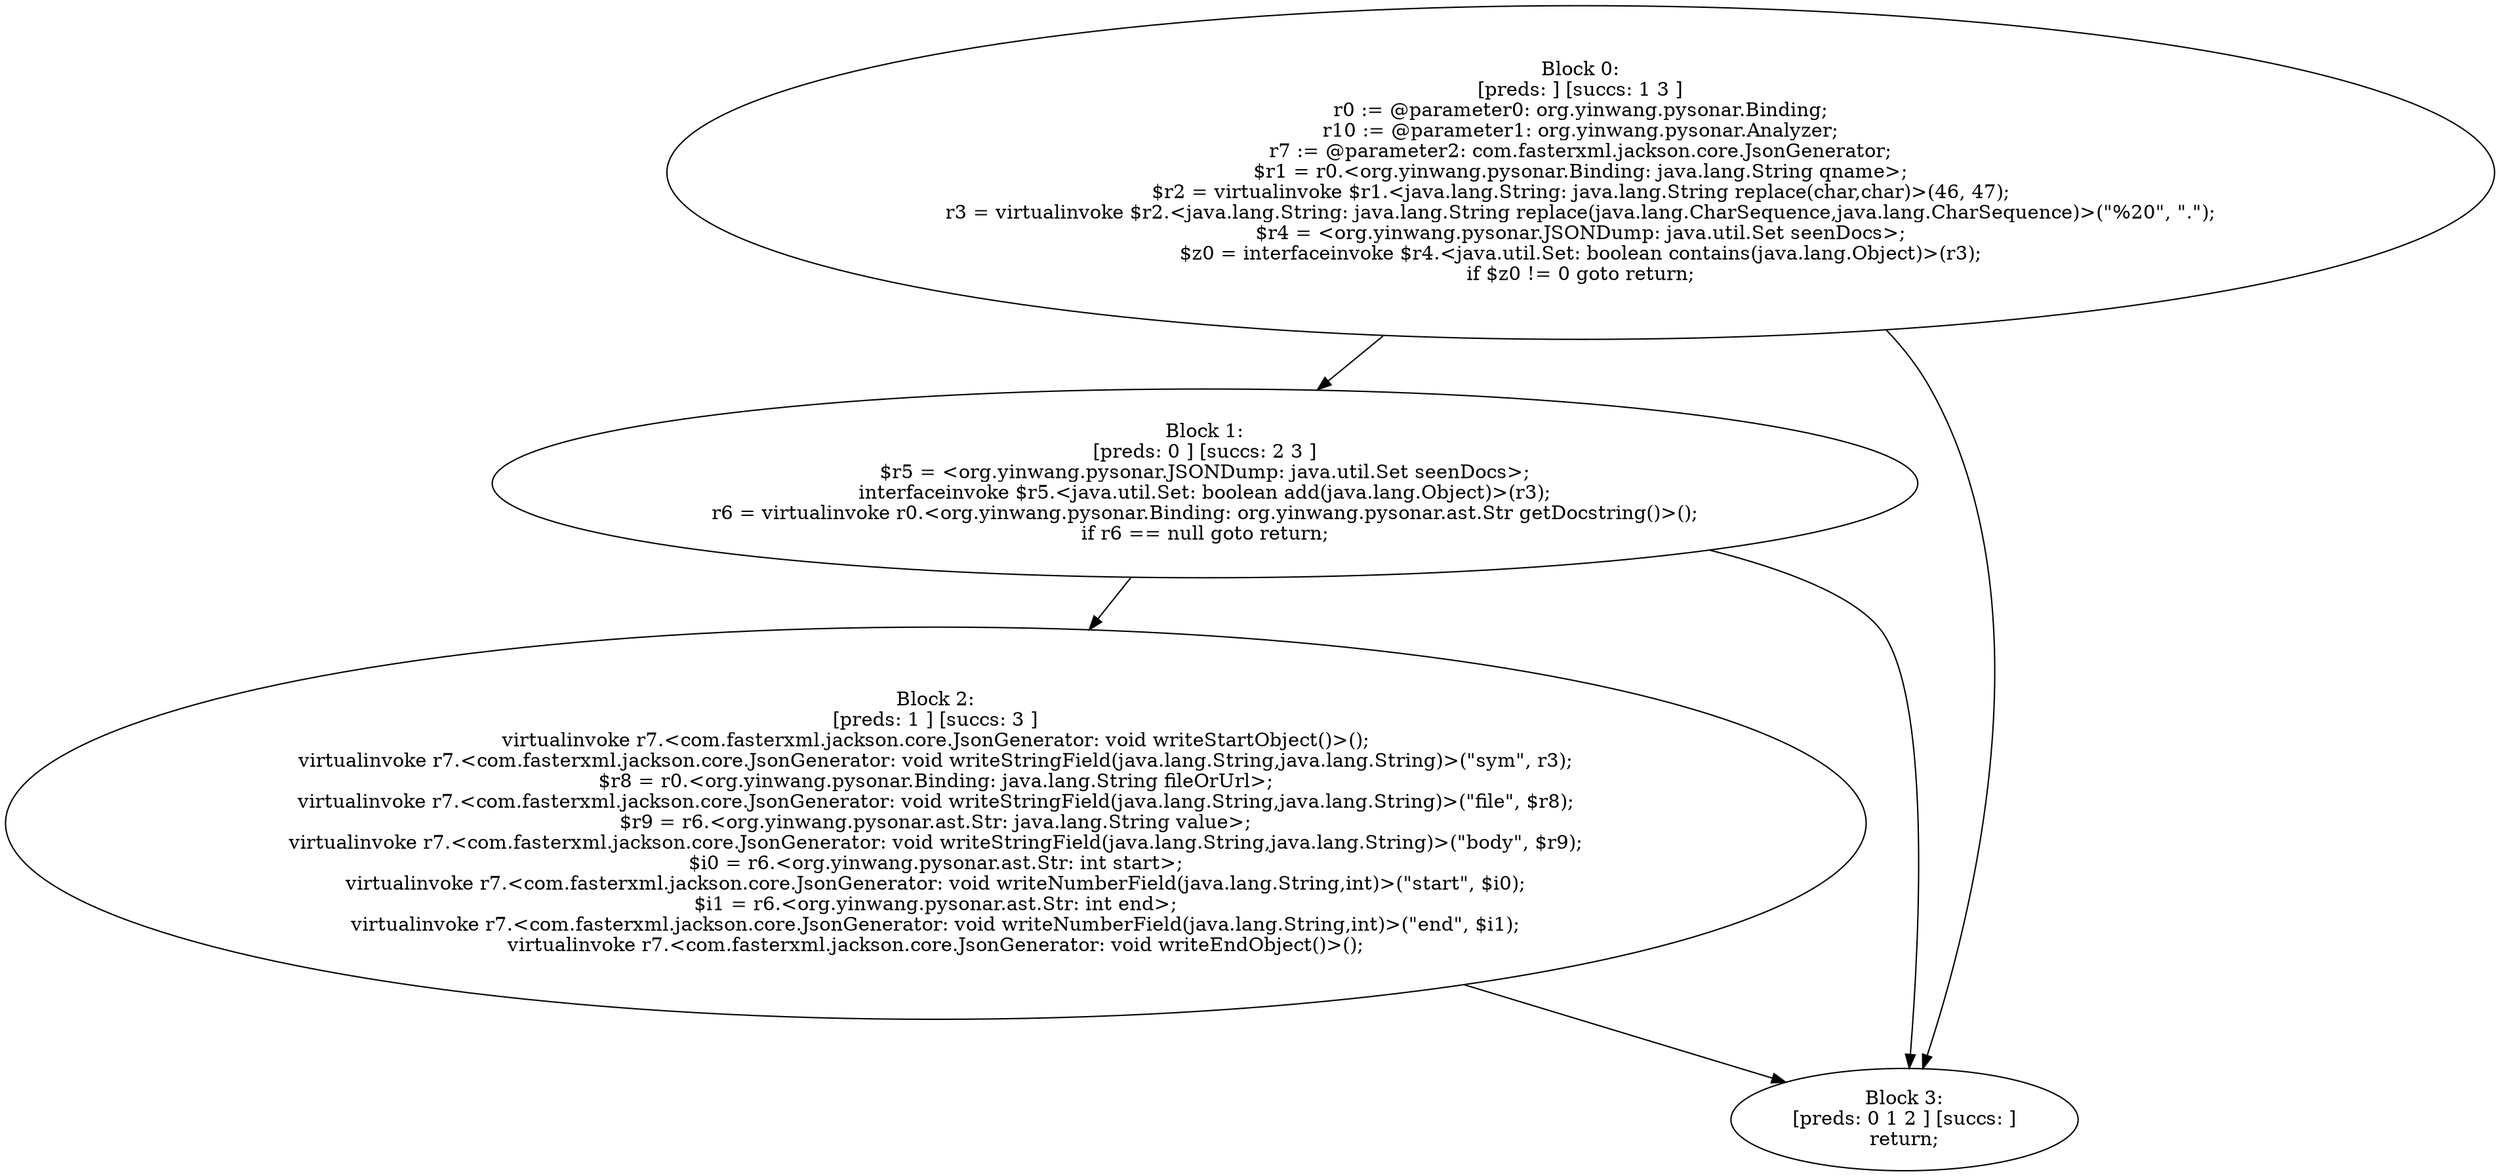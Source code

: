 digraph "unitGraph" {
    "Block 0:
[preds: ] [succs: 1 3 ]
r0 := @parameter0: org.yinwang.pysonar.Binding;
r10 := @parameter1: org.yinwang.pysonar.Analyzer;
r7 := @parameter2: com.fasterxml.jackson.core.JsonGenerator;
$r1 = r0.<org.yinwang.pysonar.Binding: java.lang.String qname>;
$r2 = virtualinvoke $r1.<java.lang.String: java.lang.String replace(char,char)>(46, 47);
r3 = virtualinvoke $r2.<java.lang.String: java.lang.String replace(java.lang.CharSequence,java.lang.CharSequence)>(\"%20\", \".\");
$r4 = <org.yinwang.pysonar.JSONDump: java.util.Set seenDocs>;
$z0 = interfaceinvoke $r4.<java.util.Set: boolean contains(java.lang.Object)>(r3);
if $z0 != 0 goto return;
"
    "Block 1:
[preds: 0 ] [succs: 2 3 ]
$r5 = <org.yinwang.pysonar.JSONDump: java.util.Set seenDocs>;
interfaceinvoke $r5.<java.util.Set: boolean add(java.lang.Object)>(r3);
r6 = virtualinvoke r0.<org.yinwang.pysonar.Binding: org.yinwang.pysonar.ast.Str getDocstring()>();
if r6 == null goto return;
"
    "Block 2:
[preds: 1 ] [succs: 3 ]
virtualinvoke r7.<com.fasterxml.jackson.core.JsonGenerator: void writeStartObject()>();
virtualinvoke r7.<com.fasterxml.jackson.core.JsonGenerator: void writeStringField(java.lang.String,java.lang.String)>(\"sym\", r3);
$r8 = r0.<org.yinwang.pysonar.Binding: java.lang.String fileOrUrl>;
virtualinvoke r7.<com.fasterxml.jackson.core.JsonGenerator: void writeStringField(java.lang.String,java.lang.String)>(\"file\", $r8);
$r9 = r6.<org.yinwang.pysonar.ast.Str: java.lang.String value>;
virtualinvoke r7.<com.fasterxml.jackson.core.JsonGenerator: void writeStringField(java.lang.String,java.lang.String)>(\"body\", $r9);
$i0 = r6.<org.yinwang.pysonar.ast.Str: int start>;
virtualinvoke r7.<com.fasterxml.jackson.core.JsonGenerator: void writeNumberField(java.lang.String,int)>(\"start\", $i0);
$i1 = r6.<org.yinwang.pysonar.ast.Str: int end>;
virtualinvoke r7.<com.fasterxml.jackson.core.JsonGenerator: void writeNumberField(java.lang.String,int)>(\"end\", $i1);
virtualinvoke r7.<com.fasterxml.jackson.core.JsonGenerator: void writeEndObject()>();
"
    "Block 3:
[preds: 0 1 2 ] [succs: ]
return;
"
    "Block 0:
[preds: ] [succs: 1 3 ]
r0 := @parameter0: org.yinwang.pysonar.Binding;
r10 := @parameter1: org.yinwang.pysonar.Analyzer;
r7 := @parameter2: com.fasterxml.jackson.core.JsonGenerator;
$r1 = r0.<org.yinwang.pysonar.Binding: java.lang.String qname>;
$r2 = virtualinvoke $r1.<java.lang.String: java.lang.String replace(char,char)>(46, 47);
r3 = virtualinvoke $r2.<java.lang.String: java.lang.String replace(java.lang.CharSequence,java.lang.CharSequence)>(\"%20\", \".\");
$r4 = <org.yinwang.pysonar.JSONDump: java.util.Set seenDocs>;
$z0 = interfaceinvoke $r4.<java.util.Set: boolean contains(java.lang.Object)>(r3);
if $z0 != 0 goto return;
"->"Block 1:
[preds: 0 ] [succs: 2 3 ]
$r5 = <org.yinwang.pysonar.JSONDump: java.util.Set seenDocs>;
interfaceinvoke $r5.<java.util.Set: boolean add(java.lang.Object)>(r3);
r6 = virtualinvoke r0.<org.yinwang.pysonar.Binding: org.yinwang.pysonar.ast.Str getDocstring()>();
if r6 == null goto return;
";
    "Block 0:
[preds: ] [succs: 1 3 ]
r0 := @parameter0: org.yinwang.pysonar.Binding;
r10 := @parameter1: org.yinwang.pysonar.Analyzer;
r7 := @parameter2: com.fasterxml.jackson.core.JsonGenerator;
$r1 = r0.<org.yinwang.pysonar.Binding: java.lang.String qname>;
$r2 = virtualinvoke $r1.<java.lang.String: java.lang.String replace(char,char)>(46, 47);
r3 = virtualinvoke $r2.<java.lang.String: java.lang.String replace(java.lang.CharSequence,java.lang.CharSequence)>(\"%20\", \".\");
$r4 = <org.yinwang.pysonar.JSONDump: java.util.Set seenDocs>;
$z0 = interfaceinvoke $r4.<java.util.Set: boolean contains(java.lang.Object)>(r3);
if $z0 != 0 goto return;
"->"Block 3:
[preds: 0 1 2 ] [succs: ]
return;
";
    "Block 1:
[preds: 0 ] [succs: 2 3 ]
$r5 = <org.yinwang.pysonar.JSONDump: java.util.Set seenDocs>;
interfaceinvoke $r5.<java.util.Set: boolean add(java.lang.Object)>(r3);
r6 = virtualinvoke r0.<org.yinwang.pysonar.Binding: org.yinwang.pysonar.ast.Str getDocstring()>();
if r6 == null goto return;
"->"Block 2:
[preds: 1 ] [succs: 3 ]
virtualinvoke r7.<com.fasterxml.jackson.core.JsonGenerator: void writeStartObject()>();
virtualinvoke r7.<com.fasterxml.jackson.core.JsonGenerator: void writeStringField(java.lang.String,java.lang.String)>(\"sym\", r3);
$r8 = r0.<org.yinwang.pysonar.Binding: java.lang.String fileOrUrl>;
virtualinvoke r7.<com.fasterxml.jackson.core.JsonGenerator: void writeStringField(java.lang.String,java.lang.String)>(\"file\", $r8);
$r9 = r6.<org.yinwang.pysonar.ast.Str: java.lang.String value>;
virtualinvoke r7.<com.fasterxml.jackson.core.JsonGenerator: void writeStringField(java.lang.String,java.lang.String)>(\"body\", $r9);
$i0 = r6.<org.yinwang.pysonar.ast.Str: int start>;
virtualinvoke r7.<com.fasterxml.jackson.core.JsonGenerator: void writeNumberField(java.lang.String,int)>(\"start\", $i0);
$i1 = r6.<org.yinwang.pysonar.ast.Str: int end>;
virtualinvoke r7.<com.fasterxml.jackson.core.JsonGenerator: void writeNumberField(java.lang.String,int)>(\"end\", $i1);
virtualinvoke r7.<com.fasterxml.jackson.core.JsonGenerator: void writeEndObject()>();
";
    "Block 1:
[preds: 0 ] [succs: 2 3 ]
$r5 = <org.yinwang.pysonar.JSONDump: java.util.Set seenDocs>;
interfaceinvoke $r5.<java.util.Set: boolean add(java.lang.Object)>(r3);
r6 = virtualinvoke r0.<org.yinwang.pysonar.Binding: org.yinwang.pysonar.ast.Str getDocstring()>();
if r6 == null goto return;
"->"Block 3:
[preds: 0 1 2 ] [succs: ]
return;
";
    "Block 2:
[preds: 1 ] [succs: 3 ]
virtualinvoke r7.<com.fasterxml.jackson.core.JsonGenerator: void writeStartObject()>();
virtualinvoke r7.<com.fasterxml.jackson.core.JsonGenerator: void writeStringField(java.lang.String,java.lang.String)>(\"sym\", r3);
$r8 = r0.<org.yinwang.pysonar.Binding: java.lang.String fileOrUrl>;
virtualinvoke r7.<com.fasterxml.jackson.core.JsonGenerator: void writeStringField(java.lang.String,java.lang.String)>(\"file\", $r8);
$r9 = r6.<org.yinwang.pysonar.ast.Str: java.lang.String value>;
virtualinvoke r7.<com.fasterxml.jackson.core.JsonGenerator: void writeStringField(java.lang.String,java.lang.String)>(\"body\", $r9);
$i0 = r6.<org.yinwang.pysonar.ast.Str: int start>;
virtualinvoke r7.<com.fasterxml.jackson.core.JsonGenerator: void writeNumberField(java.lang.String,int)>(\"start\", $i0);
$i1 = r6.<org.yinwang.pysonar.ast.Str: int end>;
virtualinvoke r7.<com.fasterxml.jackson.core.JsonGenerator: void writeNumberField(java.lang.String,int)>(\"end\", $i1);
virtualinvoke r7.<com.fasterxml.jackson.core.JsonGenerator: void writeEndObject()>();
"->"Block 3:
[preds: 0 1 2 ] [succs: ]
return;
";
}
